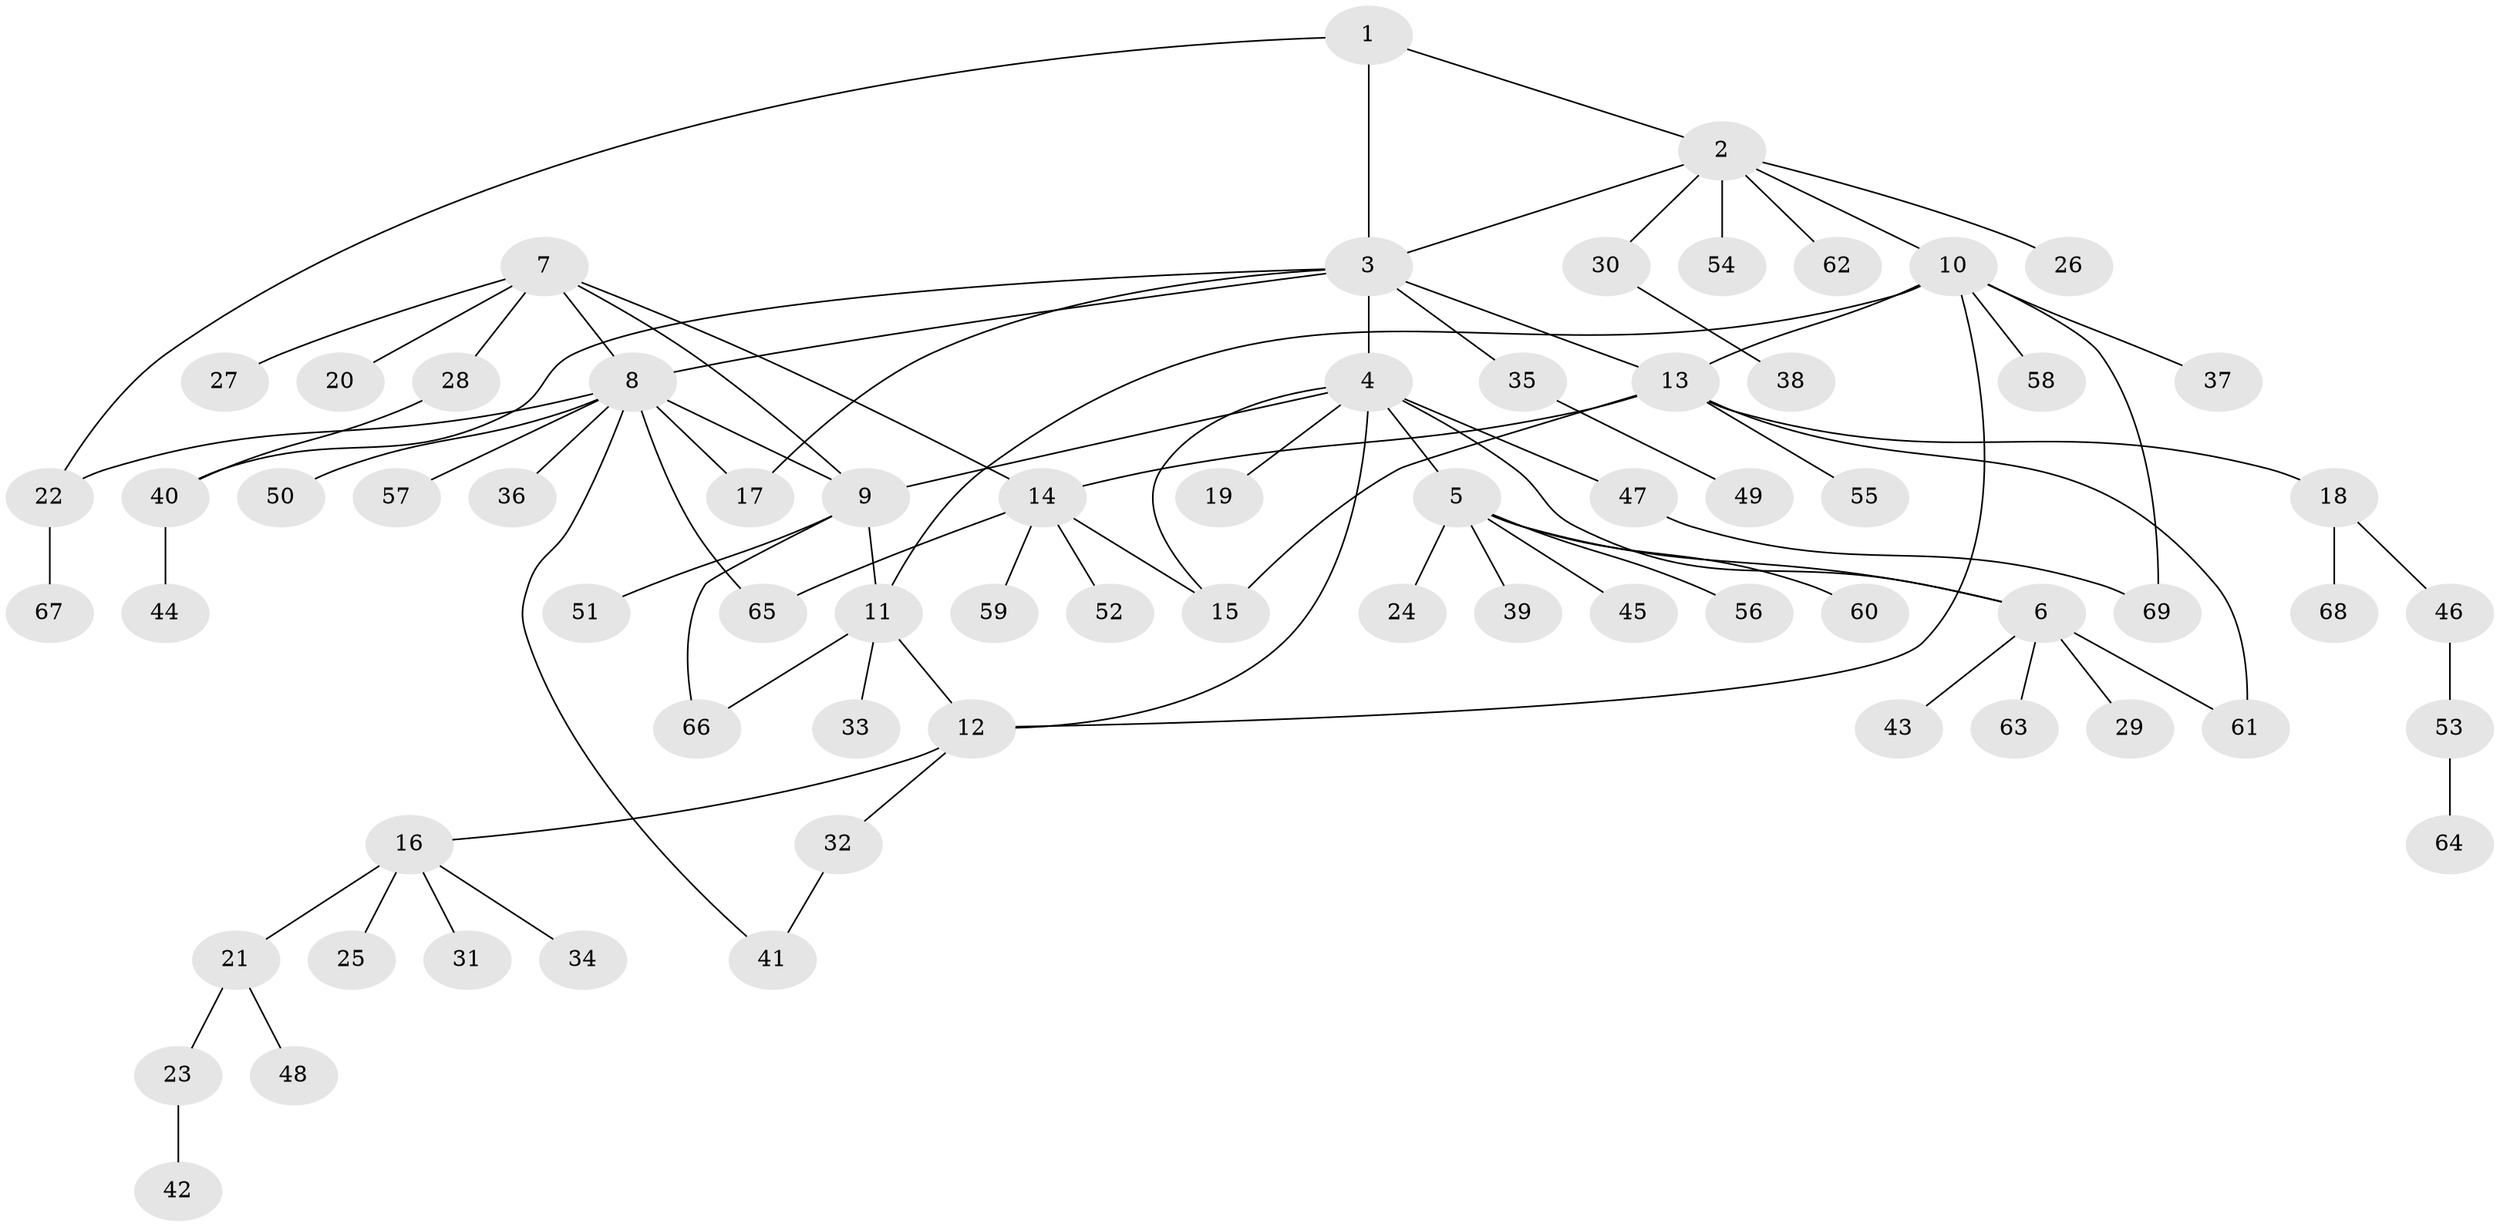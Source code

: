 // Generated by graph-tools (version 1.1) at 2025/11/02/27/25 16:11:36]
// undirected, 69 vertices, 87 edges
graph export_dot {
graph [start="1"]
  node [color=gray90,style=filled];
  1;
  2;
  3;
  4;
  5;
  6;
  7;
  8;
  9;
  10;
  11;
  12;
  13;
  14;
  15;
  16;
  17;
  18;
  19;
  20;
  21;
  22;
  23;
  24;
  25;
  26;
  27;
  28;
  29;
  30;
  31;
  32;
  33;
  34;
  35;
  36;
  37;
  38;
  39;
  40;
  41;
  42;
  43;
  44;
  45;
  46;
  47;
  48;
  49;
  50;
  51;
  52;
  53;
  54;
  55;
  56;
  57;
  58;
  59;
  60;
  61;
  62;
  63;
  64;
  65;
  66;
  67;
  68;
  69;
  1 -- 2;
  1 -- 3;
  1 -- 22;
  2 -- 3;
  2 -- 10;
  2 -- 26;
  2 -- 30;
  2 -- 54;
  2 -- 62;
  3 -- 4;
  3 -- 8;
  3 -- 13;
  3 -- 17;
  3 -- 35;
  3 -- 40;
  4 -- 5;
  4 -- 6;
  4 -- 9;
  4 -- 12;
  4 -- 15;
  4 -- 19;
  4 -- 47;
  5 -- 6;
  5 -- 24;
  5 -- 39;
  5 -- 45;
  5 -- 56;
  5 -- 60;
  6 -- 29;
  6 -- 43;
  6 -- 61;
  6 -- 63;
  7 -- 8;
  7 -- 9;
  7 -- 14;
  7 -- 20;
  7 -- 27;
  7 -- 28;
  8 -- 9;
  8 -- 17;
  8 -- 22;
  8 -- 36;
  8 -- 41;
  8 -- 50;
  8 -- 57;
  8 -- 65;
  9 -- 11;
  9 -- 51;
  9 -- 66;
  10 -- 11;
  10 -- 12;
  10 -- 13;
  10 -- 37;
  10 -- 58;
  10 -- 69;
  11 -- 12;
  11 -- 33;
  11 -- 66;
  12 -- 16;
  12 -- 32;
  13 -- 14;
  13 -- 15;
  13 -- 18;
  13 -- 55;
  13 -- 61;
  14 -- 15;
  14 -- 52;
  14 -- 59;
  14 -- 65;
  16 -- 21;
  16 -- 25;
  16 -- 31;
  16 -- 34;
  18 -- 46;
  18 -- 68;
  21 -- 23;
  21 -- 48;
  22 -- 67;
  23 -- 42;
  28 -- 40;
  30 -- 38;
  32 -- 41;
  35 -- 49;
  40 -- 44;
  46 -- 53;
  47 -- 69;
  53 -- 64;
}
